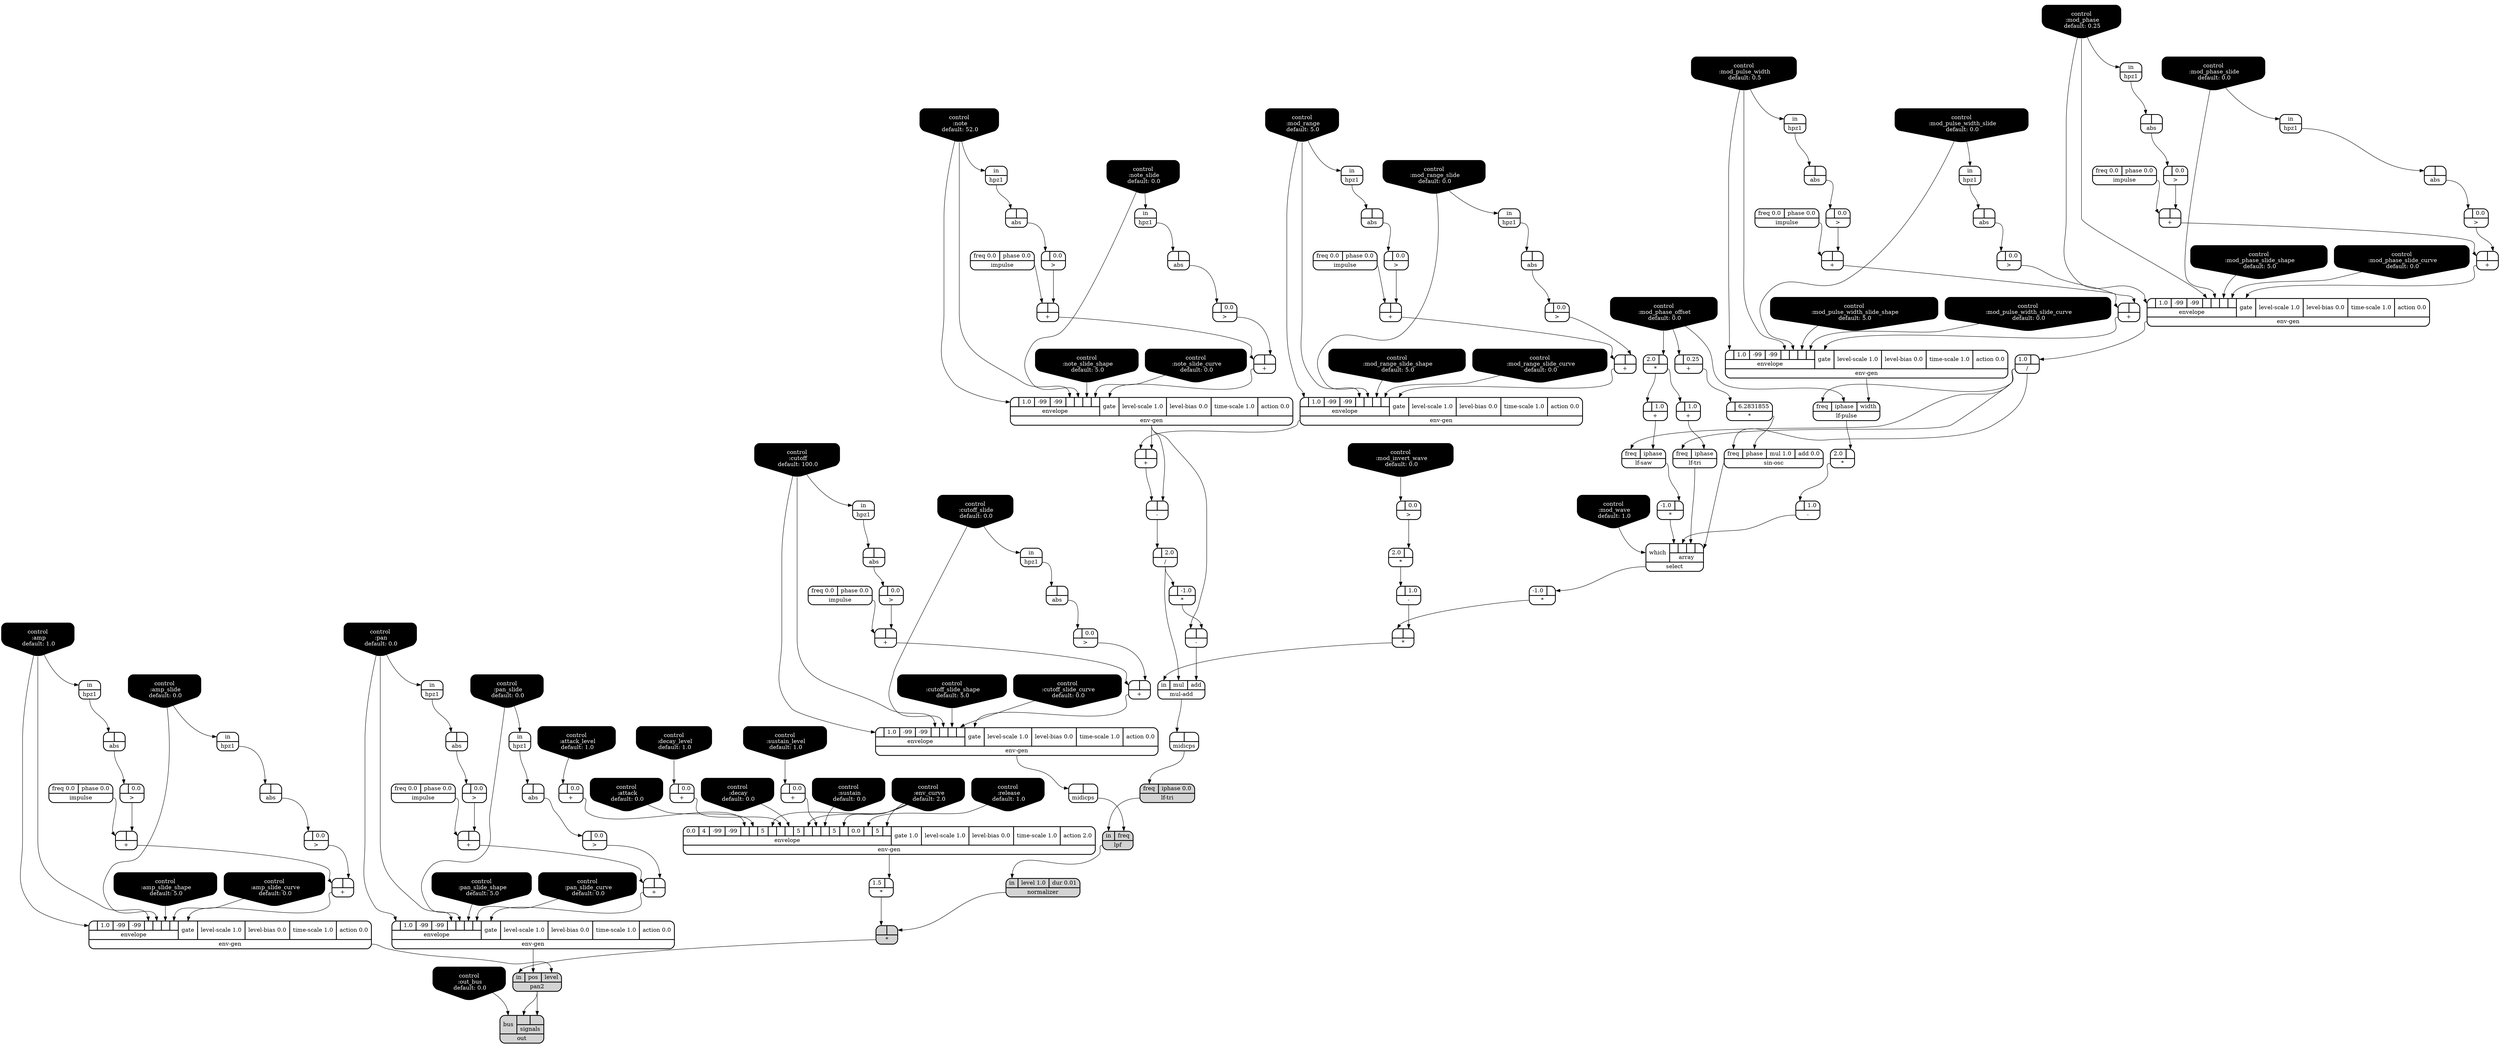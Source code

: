 digraph synthdef {
89 [label = "{{ <a> |<b> 6.2831855} |<__UG_NAME__>* }" style="bold, rounded" shape=record rankdir=LR];
106 [label = "{{ <a> |<b> -1.0} |<__UG_NAME__>* }" style="bold, rounded" shape=record rankdir=LR];
110 [label = "{{ <a> 1.5|<b> } |<__UG_NAME__>* }" style="bold, rounded" shape=record rankdir=LR];
111 [label = "{{ <a> 2.0|<b> } |<__UG_NAME__>* }" style="bold, rounded" shape=record rankdir=LR];
114 [label = "{{ <a> -1.0|<b> } |<__UG_NAME__>* }" style="bold, rounded" shape=record rankdir=LR];
121 [label = "{{ <a> 2.0|<b> } |<__UG_NAME__>* }" style="bold, rounded" shape=record rankdir=LR];
126 [label = "{{ <a> -1.0|<b> } |<__UG_NAME__>* }" style="bold, rounded" shape=record rankdir=LR];
127 [label = "{{ <a> 2.0|<b> } |<__UG_NAME__>* }" style="bold, rounded" shape=record rankdir=LR];
129 [label = "{{ <a> |<b> } |<__UG_NAME__>* }" style="bold, rounded" shape=record rankdir=LR];
136 [label = "{{ <a> |<b> } |<__UG_NAME__>* }" style="filled, bold, rounded"  shape=record rankdir=LR];
45 [label = "{{ <a> |<b> } |<__UG_NAME__>+ }" style="bold, rounded" shape=record rankdir=LR];
49 [label = "{{ <a> |<b> } |<__UG_NAME__>+ }" style="bold, rounded" shape=record rankdir=LR];
56 [label = "{{ <a> |<b> } |<__UG_NAME__>+ }" style="bold, rounded" shape=record rankdir=LR];
60 [label = "{{ <a> |<b> } |<__UG_NAME__>+ }" style="bold, rounded" shape=record rankdir=LR];
67 [label = "{{ <a> |<b> } |<__UG_NAME__>+ }" style="bold, rounded" shape=record rankdir=LR];
71 [label = "{{ <a> |<b> } |<__UG_NAME__>+ }" style="bold, rounded" shape=record rankdir=LR];
86 [label = "{{ <a> |<b> } |<__UG_NAME__>+ }" style="bold, rounded" shape=record rankdir=LR];
87 [label = "{{ <a> |<b> } |<__UG_NAME__>+ }" style="bold, rounded" shape=record rankdir=LR];
88 [label = "{{ <a> |<b> 0.25} |<__UG_NAME__>+ }" style="bold, rounded" shape=record rankdir=LR];
95 [label = "{{ <a> |<b> } |<__UG_NAME__>+ }" style="bold, rounded" shape=record rankdir=LR];
98 [label = "{{ <a> |<b> } |<__UG_NAME__>+ }" style="bold, rounded" shape=record rankdir=LR];
101 [label = "{{ <a> |<b> } |<__UG_NAME__>+ }" style="bold, rounded" shape=record rankdir=LR];
104 [label = "{{ <a> |<b> 0.0} |<__UG_NAME__>+ }" style="bold, rounded" shape=record rankdir=LR];
107 [label = "{{ <a> |<b> 0.0} |<__UG_NAME__>+ }" style="bold, rounded" shape=record rankdir=LR];
108 [label = "{{ <a> |<b> 0.0} |<__UG_NAME__>+ }" style="bold, rounded" shape=record rankdir=LR];
112 [label = "{{ <a> |<b> 1.0} |<__UG_NAME__>+ }" style="bold, rounded" shape=record rankdir=LR];
117 [label = "{{ <a> |<b> } |<__UG_NAME__>+ }" style="bold, rounded" shape=record rankdir=LR];
118 [label = "{{ <a> |<b> } |<__UG_NAME__>+ }" style="bold, rounded" shape=record rankdir=LR];
123 [label = "{{ <a> |<b> 1.0} |<__UG_NAME__>+ }" style="bold, rounded" shape=record rankdir=LR];
140 [label = "{{ <a> |<b> } |<__UG_NAME__>+ }" style="bold, rounded" shape=record rankdir=LR];
144 [label = "{{ <a> |<b> } |<__UG_NAME__>+ }" style="bold, rounded" shape=record rankdir=LR];
102 [label = "{{ <a> |<b> } |<__UG_NAME__>- }" style="bold, rounded" shape=record rankdir=LR];
122 [label = "{{ <a> |<b> 1.0} |<__UG_NAME__>- }" style="bold, rounded" shape=record rankdir=LR];
128 [label = "{{ <a> |<b> 1.0} |<__UG_NAME__>- }" style="bold, rounded" shape=record rankdir=LR];
130 [label = "{{ <a> |<b> } |<__UG_NAME__>- }" style="bold, rounded" shape=record rankdir=LR];
73 [label = "{{ <a> 1.0|<b> } |<__UG_NAME__>/ }" style="bold, rounded" shape=record rankdir=LR];
103 [label = "{{ <a> |<b> 2.0} |<__UG_NAME__>/ }" style="bold, rounded" shape=record rankdir=LR];
44 [label = "{{ <a> |<b> 0.0} |<__UG_NAME__>\> }" style="bold, rounded" shape=record rankdir=LR];
48 [label = "{{ <a> |<b> 0.0} |<__UG_NAME__>\> }" style="bold, rounded" shape=record rankdir=LR];
55 [label = "{{ <a> |<b> 0.0} |<__UG_NAME__>\> }" style="bold, rounded" shape=record rankdir=LR];
59 [label = "{{ <a> |<b> 0.0} |<__UG_NAME__>\> }" style="bold, rounded" shape=record rankdir=LR];
66 [label = "{{ <a> |<b> 0.0} |<__UG_NAME__>\> }" style="bold, rounded" shape=record rankdir=LR];
70 [label = "{{ <a> |<b> 0.0} |<__UG_NAME__>\> }" style="bold, rounded" shape=record rankdir=LR];
78 [label = "{{ <a> |<b> 0.0} |<__UG_NAME__>\> }" style="bold, rounded" shape=record rankdir=LR];
81 [label = "{{ <a> |<b> 0.0} |<__UG_NAME__>\> }" style="bold, rounded" shape=record rankdir=LR];
85 [label = "{{ <a> |<b> 0.0} |<__UG_NAME__>\> }" style="bold, rounded" shape=record rankdir=LR];
94 [label = "{{ <a> |<b> 0.0} |<__UG_NAME__>\> }" style="bold, rounded" shape=record rankdir=LR];
97 [label = "{{ <a> |<b> 0.0} |<__UG_NAME__>\> }" style="bold, rounded" shape=record rankdir=LR];
105 [label = "{{ <a> |<b> 0.0} |<__UG_NAME__>\> }" style="bold, rounded" shape=record rankdir=LR];
116 [label = "{{ <a> |<b> 0.0} |<__UG_NAME__>\> }" style="bold, rounded" shape=record rankdir=LR];
138 [label = "{{ <a> |<b> 0.0} |<__UG_NAME__>\> }" style="bold, rounded" shape=record rankdir=LR];
143 [label = "{{ <a> |<b> 0.0} |<__UG_NAME__>\> }" style="bold, rounded" shape=record rankdir=LR];
43 [label = "{{ <a> |<b> } |<__UG_NAME__>abs }" style="bold, rounded" shape=record rankdir=LR];
47 [label = "{{ <a> |<b> } |<__UG_NAME__>abs }" style="bold, rounded" shape=record rankdir=LR];
51 [label = "{{ <a> |<b> } |<__UG_NAME__>abs }" style="bold, rounded" shape=record rankdir=LR];
54 [label = "{{ <a> |<b> } |<__UG_NAME__>abs }" style="bold, rounded" shape=record rankdir=LR];
58 [label = "{{ <a> |<b> } |<__UG_NAME__>abs }" style="bold, rounded" shape=record rankdir=LR];
65 [label = "{{ <a> |<b> } |<__UG_NAME__>abs }" style="bold, rounded" shape=record rankdir=LR];
69 [label = "{{ <a> |<b> } |<__UG_NAME__>abs }" style="bold, rounded" shape=record rankdir=LR];
75 [label = "{{ <a> |<b> } |<__UG_NAME__>abs }" style="bold, rounded" shape=record rankdir=LR];
77 [label = "{{ <a> |<b> } |<__UG_NAME__>abs }" style="bold, rounded" shape=record rankdir=LR];
80 [label = "{{ <a> |<b> } |<__UG_NAME__>abs }" style="bold, rounded" shape=record rankdir=LR];
84 [label = "{{ <a> |<b> } |<__UG_NAME__>abs }" style="bold, rounded" shape=record rankdir=LR];
93 [label = "{{ <a> |<b> } |<__UG_NAME__>abs }" style="bold, rounded" shape=record rankdir=LR];
96 [label = "{{ <a> |<b> } |<__UG_NAME__>abs }" style="bold, rounded" shape=record rankdir=LR];
142 [label = "{{ <a> |<b> } |<__UG_NAME__>abs }" style="bold, rounded" shape=record rankdir=LR];
0 [label = "control
 :note
 default: 52.0" shape=invhouse style="rounded, filled, bold" fillcolor=black fontcolor=white ]; 
1 [label = "control
 :note_slide
 default: 0.0" shape=invhouse style="rounded, filled, bold" fillcolor=black fontcolor=white ]; 
2 [label = "control
 :note_slide_shape
 default: 5.0" shape=invhouse style="rounded, filled, bold" fillcolor=black fontcolor=white ]; 
3 [label = "control
 :note_slide_curve
 default: 0.0" shape=invhouse style="rounded, filled, bold" fillcolor=black fontcolor=white ]; 
4 [label = "control
 :amp
 default: 1.0" shape=invhouse style="rounded, filled, bold" fillcolor=black fontcolor=white ]; 
5 [label = "control
 :amp_slide
 default: 0.0" shape=invhouse style="rounded, filled, bold" fillcolor=black fontcolor=white ]; 
6 [label = "control
 :amp_slide_shape
 default: 5.0" shape=invhouse style="rounded, filled, bold" fillcolor=black fontcolor=white ]; 
7 [label = "control
 :amp_slide_curve
 default: 0.0" shape=invhouse style="rounded, filled, bold" fillcolor=black fontcolor=white ]; 
8 [label = "control
 :pan
 default: 0.0" shape=invhouse style="rounded, filled, bold" fillcolor=black fontcolor=white ]; 
9 [label = "control
 :pan_slide
 default: 0.0" shape=invhouse style="rounded, filled, bold" fillcolor=black fontcolor=white ]; 
10 [label = "control
 :pan_slide_shape
 default: 5.0" shape=invhouse style="rounded, filled, bold" fillcolor=black fontcolor=white ]; 
11 [label = "control
 :pan_slide_curve
 default: 0.0" shape=invhouse style="rounded, filled, bold" fillcolor=black fontcolor=white ]; 
12 [label = "control
 :attack
 default: 0.0" shape=invhouse style="rounded, filled, bold" fillcolor=black fontcolor=white ]; 
13 [label = "control
 :decay
 default: 0.0" shape=invhouse style="rounded, filled, bold" fillcolor=black fontcolor=white ]; 
14 [label = "control
 :sustain
 default: 0.0" shape=invhouse style="rounded, filled, bold" fillcolor=black fontcolor=white ]; 
15 [label = "control
 :release
 default: 1.0" shape=invhouse style="rounded, filled, bold" fillcolor=black fontcolor=white ]; 
16 [label = "control
 :attack_level
 default: 1.0" shape=invhouse style="rounded, filled, bold" fillcolor=black fontcolor=white ]; 
17 [label = "control
 :decay_level
 default: 1.0" shape=invhouse style="rounded, filled, bold" fillcolor=black fontcolor=white ]; 
18 [label = "control
 :sustain_level
 default: 1.0" shape=invhouse style="rounded, filled, bold" fillcolor=black fontcolor=white ]; 
19 [label = "control
 :env_curve
 default: 2.0" shape=invhouse style="rounded, filled, bold" fillcolor=black fontcolor=white ]; 
20 [label = "control
 :cutoff
 default: 100.0" shape=invhouse style="rounded, filled, bold" fillcolor=black fontcolor=white ]; 
21 [label = "control
 :cutoff_slide
 default: 0.0" shape=invhouse style="rounded, filled, bold" fillcolor=black fontcolor=white ]; 
22 [label = "control
 :cutoff_slide_shape
 default: 5.0" shape=invhouse style="rounded, filled, bold" fillcolor=black fontcolor=white ]; 
23 [label = "control
 :cutoff_slide_curve
 default: 0.0" shape=invhouse style="rounded, filled, bold" fillcolor=black fontcolor=white ]; 
24 [label = "control
 :mod_phase
 default: 0.25" shape=invhouse style="rounded, filled, bold" fillcolor=black fontcolor=white ]; 
25 [label = "control
 :mod_phase_slide
 default: 0.0" shape=invhouse style="rounded, filled, bold" fillcolor=black fontcolor=white ]; 
26 [label = "control
 :mod_phase_slide_shape
 default: 5.0" shape=invhouse style="rounded, filled, bold" fillcolor=black fontcolor=white ]; 
27 [label = "control
 :mod_phase_slide_curve
 default: 0.0" shape=invhouse style="rounded, filled, bold" fillcolor=black fontcolor=white ]; 
28 [label = "control
 :mod_range
 default: 5.0" shape=invhouse style="rounded, filled, bold" fillcolor=black fontcolor=white ]; 
29 [label = "control
 :mod_range_slide
 default: 0.0" shape=invhouse style="rounded, filled, bold" fillcolor=black fontcolor=white ]; 
30 [label = "control
 :mod_range_slide_shape
 default: 5.0" shape=invhouse style="rounded, filled, bold" fillcolor=black fontcolor=white ]; 
31 [label = "control
 :mod_range_slide_curve
 default: 0.0" shape=invhouse style="rounded, filled, bold" fillcolor=black fontcolor=white ]; 
32 [label = "control
 :mod_pulse_width
 default: 0.5" shape=invhouse style="rounded, filled, bold" fillcolor=black fontcolor=white ]; 
33 [label = "control
 :mod_pulse_width_slide
 default: 0.0" shape=invhouse style="rounded, filled, bold" fillcolor=black fontcolor=white ]; 
34 [label = "control
 :mod_pulse_width_slide_shape
 default: 5.0" shape=invhouse style="rounded, filled, bold" fillcolor=black fontcolor=white ]; 
35 [label = "control
 :mod_pulse_width_slide_curve
 default: 0.0" shape=invhouse style="rounded, filled, bold" fillcolor=black fontcolor=white ]; 
36 [label = "control
 :mod_phase_offset
 default: 0.0" shape=invhouse style="rounded, filled, bold" fillcolor=black fontcolor=white ]; 
37 [label = "control
 :mod_wave
 default: 1.0" shape=invhouse style="rounded, filled, bold" fillcolor=black fontcolor=white ]; 
38 [label = "control
 :mod_invert_wave
 default: 0.0" shape=invhouse style="rounded, filled, bold" fillcolor=black fontcolor=white ]; 
39 [label = "control
 :out_bus
 default: 0.0" shape=invhouse style="rounded, filled, bold" fillcolor=black fontcolor=white ]; 
61 [label = "{{ {{<envelope___control___0>|1.0|-99|-99|<envelope___control___4>|<envelope___control___5>|<envelope___control___6>|<envelope___control___7>}|envelope}|<gate> gate|<level____scale> level-scale 1.0|<level____bias> level-bias 0.0|<time____scale> time-scale 1.0|<action> action 0.0} |<__UG_NAME__>env-gen }" style="bold, rounded" shape=record rankdir=LR];
72 [label = "{{ {{<envelope___control___0>|1.0|-99|-99|<envelope___control___4>|<envelope___control___5>|<envelope___control___6>|<envelope___control___7>}|envelope}|<gate> gate|<level____scale> level-scale 1.0|<level____bias> level-bias 0.0|<time____scale> time-scale 1.0|<action> action 0.0} |<__UG_NAME__>env-gen }" style="bold, rounded" shape=record rankdir=LR];
99 [label = "{{ {{<envelope___control___0>|1.0|-99|-99|<envelope___control___4>|<envelope___control___5>|<envelope___control___6>|<envelope___control___7>}|envelope}|<gate> gate|<level____scale> level-scale 1.0|<level____bias> level-bias 0.0|<time____scale> time-scale 1.0|<action> action 0.0} |<__UG_NAME__>env-gen }" style="bold, rounded" shape=record rankdir=LR];
100 [label = "{{ {{<envelope___control___0>|1.0|-99|-99|<envelope___control___4>|<envelope___control___5>|<envelope___control___6>|<envelope___control___7>}|envelope}|<gate> gate|<level____scale> level-scale 1.0|<level____bias> level-bias 0.0|<time____scale> time-scale 1.0|<action> action 0.0} |<__UG_NAME__>env-gen }" style="bold, rounded" shape=record rankdir=LR];
109 [label = "{{ {{0.0|4|-99|-99|<envelope___binary____op____u____gen___4>|<envelope___control___5>|5|<envelope___control___7>|<envelope___binary____op____u____gen___8>|<envelope___control___9>|5|<envelope___control___11>|<envelope___binary____op____u____gen___12>|<envelope___control___13>|5|<envelope___control___15>|0.0|<envelope___control___17>|5|<envelope___control___19>}|envelope}|<gate> gate 1.0|<level____scale> level-scale 1.0|<level____bias> level-bias 0.0|<time____scale> time-scale 1.0|<action> action 2.0} |<__UG_NAME__>env-gen }" style="bold, rounded" shape=record rankdir=LR];
119 [label = "{{ {{<envelope___control___0>|1.0|-99|-99|<envelope___control___4>|<envelope___control___5>|<envelope___control___6>|<envelope___control___7>}|envelope}|<gate> gate|<level____scale> level-scale 1.0|<level____bias> level-bias 0.0|<time____scale> time-scale 1.0|<action> action 0.0} |<__UG_NAME__>env-gen }" style="bold, rounded" shape=record rankdir=LR];
137 [label = "{{ {{<envelope___control___0>|1.0|-99|-99|<envelope___control___4>|<envelope___control___5>|<envelope___control___6>|<envelope___control___7>}|envelope}|<gate> gate|<level____scale> level-scale 1.0|<level____bias> level-bias 0.0|<time____scale> time-scale 1.0|<action> action 0.0} |<__UG_NAME__>env-gen }" style="bold, rounded" shape=record rankdir=LR];
145 [label = "{{ {{<envelope___control___0>|1.0|-99|-99|<envelope___control___4>|<envelope___control___5>|<envelope___control___6>|<envelope___control___7>}|envelope}|<gate> gate|<level____scale> level-scale 1.0|<level____bias> level-bias 0.0|<time____scale> time-scale 1.0|<action> action 0.0} |<__UG_NAME__>env-gen }" style="bold, rounded" shape=record rankdir=LR];
40 [label = "{{ <in> in} |<__UG_NAME__>hpz1 }" style="bold, rounded" shape=record rankdir=LR];
42 [label = "{{ <in> in} |<__UG_NAME__>hpz1 }" style="bold, rounded" shape=record rankdir=LR];
46 [label = "{{ <in> in} |<__UG_NAME__>hpz1 }" style="bold, rounded" shape=record rankdir=LR];
50 [label = "{{ <in> in} |<__UG_NAME__>hpz1 }" style="bold, rounded" shape=record rankdir=LR];
53 [label = "{{ <in> in} |<__UG_NAME__>hpz1 }" style="bold, rounded" shape=record rankdir=LR];
57 [label = "{{ <in> in} |<__UG_NAME__>hpz1 }" style="bold, rounded" shape=record rankdir=LR];
64 [label = "{{ <in> in} |<__UG_NAME__>hpz1 }" style="bold, rounded" shape=record rankdir=LR];
68 [label = "{{ <in> in} |<__UG_NAME__>hpz1 }" style="bold, rounded" shape=record rankdir=LR];
74 [label = "{{ <in> in} |<__UG_NAME__>hpz1 }" style="bold, rounded" shape=record rankdir=LR];
76 [label = "{{ <in> in} |<__UG_NAME__>hpz1 }" style="bold, rounded" shape=record rankdir=LR];
79 [label = "{{ <in> in} |<__UG_NAME__>hpz1 }" style="bold, rounded" shape=record rankdir=LR];
83 [label = "{{ <in> in} |<__UG_NAME__>hpz1 }" style="bold, rounded" shape=record rankdir=LR];
92 [label = "{{ <in> in} |<__UG_NAME__>hpz1 }" style="bold, rounded" shape=record rankdir=LR];
141 [label = "{{ <in> in} |<__UG_NAME__>hpz1 }" style="bold, rounded" shape=record rankdir=LR];
41 [label = "{{ <freq> freq 0.0|<phase> phase 0.0} |<__UG_NAME__>impulse }" style="bold, rounded" shape=record rankdir=LR];
52 [label = "{{ <freq> freq 0.0|<phase> phase 0.0} |<__UG_NAME__>impulse }" style="bold, rounded" shape=record rankdir=LR];
63 [label = "{{ <freq> freq 0.0|<phase> phase 0.0} |<__UG_NAME__>impulse }" style="bold, rounded" shape=record rankdir=LR];
82 [label = "{{ <freq> freq 0.0|<phase> phase 0.0} |<__UG_NAME__>impulse }" style="bold, rounded" shape=record rankdir=LR];
91 [label = "{{ <freq> freq 0.0|<phase> phase 0.0} |<__UG_NAME__>impulse }" style="bold, rounded" shape=record rankdir=LR];
115 [label = "{{ <freq> freq 0.0|<phase> phase 0.0} |<__UG_NAME__>impulse }" style="bold, rounded" shape=record rankdir=LR];
139 [label = "{{ <freq> freq 0.0|<phase> phase 0.0} |<__UG_NAME__>impulse }" style="bold, rounded" shape=record rankdir=LR];
120 [label = "{{ <freq> freq|<iphase> iphase|<width> width} |<__UG_NAME__>lf-pulse }" style="bold, rounded" shape=record rankdir=LR];
113 [label = "{{ <freq> freq|<iphase> iphase} |<__UG_NAME__>lf-saw }" style="bold, rounded" shape=record rankdir=LR];
124 [label = "{{ <freq> freq|<iphase> iphase} |<__UG_NAME__>lf-tri }" style="bold, rounded" shape=record rankdir=LR];
133 [label = "{{ <freq> freq|<iphase> iphase 0.0} |<__UG_NAME__>lf-tri }" style="filled, bold, rounded"  shape=record rankdir=LR];
134 [label = "{{ <in> in|<freq> freq} |<__UG_NAME__>lpf }" style="filled, bold, rounded"  shape=record rankdir=LR];
62 [label = "{{ <a> |<b> } |<__UG_NAME__>midicps }" style="bold, rounded" shape=record rankdir=LR];
132 [label = "{{ <a> |<b> } |<__UG_NAME__>midicps }" style="bold, rounded" shape=record rankdir=LR];
131 [label = "{{ <in> in|<mul> mul|<add> add} |<__UG_NAME__>mul-add }" style="bold, rounded" shape=record rankdir=LR];
135 [label = "{{ <in> in|<level> level 1.0|<dur> dur 0.01} |<__UG_NAME__>normalizer }" style="filled, bold, rounded"  shape=record rankdir=LR];
147 [label = "{{ <bus> bus|{{<signals___pan2___0>|<signals___pan2___1>}|signals}} |<__UG_NAME__>out }" style="filled, bold, rounded"  shape=record rankdir=LR];
146 [label = "{{ <in> in|<pos> pos|<level> level} |<__UG_NAME__>pan2 }" style="filled, bold, rounded"  shape=record rankdir=LR];
125 [label = "{{ <which> which|{{<array___binary____op____u____gen___0>|<array___binary____op____u____gen___1>|<array___lf____tri___2>|<array___sin____osc___3>}|array}} |<__UG_NAME__>select }" style="bold, rounded" shape=record rankdir=LR];
90 [label = "{{ <freq> freq|<phase> phase|<mul> mul 1.0|<add> add 0.0} |<__UG_NAME__>sin-osc }" style="bold, rounded" shape=record rankdir=LR];

88:__UG_NAME__ -> 89:a ;
103:__UG_NAME__ -> 106:a ;
109:__UG_NAME__ -> 110:b ;
36:__UG_NAME__ -> 111:b ;
113:__UG_NAME__ -> 114:b ;
120:__UG_NAME__ -> 121:b ;
125:__UG_NAME__ -> 126:b ;
105:__UG_NAME__ -> 127:b ;
128:__UG_NAME__ -> 129:b ;
126:__UG_NAME__ -> 129:a ;
135:__UG_NAME__ -> 136:b ;
110:__UG_NAME__ -> 136:a ;
44:__UG_NAME__ -> 45:b ;
41:__UG_NAME__ -> 45:a ;
48:__UG_NAME__ -> 49:b ;
45:__UG_NAME__ -> 49:a ;
55:__UG_NAME__ -> 56:b ;
52:__UG_NAME__ -> 56:a ;
59:__UG_NAME__ -> 60:b ;
56:__UG_NAME__ -> 60:a ;
66:__UG_NAME__ -> 67:b ;
63:__UG_NAME__ -> 67:a ;
70:__UG_NAME__ -> 71:b ;
67:__UG_NAME__ -> 71:a ;
85:__UG_NAME__ -> 86:b ;
82:__UG_NAME__ -> 86:a ;
81:__UG_NAME__ -> 87:b ;
86:__UG_NAME__ -> 87:a ;
36:__UG_NAME__ -> 88:a ;
94:__UG_NAME__ -> 95:b ;
91:__UG_NAME__ -> 95:a ;
97:__UG_NAME__ -> 98:b ;
95:__UG_NAME__ -> 98:a ;
99:__UG_NAME__ -> 101:b ;
100:__UG_NAME__ -> 101:a ;
16:__UG_NAME__ -> 104:a ;
17:__UG_NAME__ -> 107:a ;
18:__UG_NAME__ -> 108:a ;
111:__UG_NAME__ -> 112:a ;
116:__UG_NAME__ -> 117:b ;
115:__UG_NAME__ -> 117:a ;
78:__UG_NAME__ -> 118:b ;
117:__UG_NAME__ -> 118:a ;
111:__UG_NAME__ -> 123:a ;
138:__UG_NAME__ -> 140:b ;
139:__UG_NAME__ -> 140:a ;
143:__UG_NAME__ -> 144:b ;
140:__UG_NAME__ -> 144:a ;
99:__UG_NAME__ -> 102:b ;
101:__UG_NAME__ -> 102:a ;
121:__UG_NAME__ -> 122:a ;
127:__UG_NAME__ -> 128:a ;
106:__UG_NAME__ -> 130:b ;
99:__UG_NAME__ -> 130:a ;
72:__UG_NAME__ -> 73:b ;
102:__UG_NAME__ -> 103:a ;
43:__UG_NAME__ -> 44:a ;
47:__UG_NAME__ -> 48:a ;
54:__UG_NAME__ -> 55:a ;
58:__UG_NAME__ -> 59:a ;
65:__UG_NAME__ -> 66:a ;
69:__UG_NAME__ -> 70:a ;
77:__UG_NAME__ -> 78:a ;
80:__UG_NAME__ -> 81:a ;
84:__UG_NAME__ -> 85:a ;
93:__UG_NAME__ -> 94:a ;
96:__UG_NAME__ -> 97:a ;
38:__UG_NAME__ -> 105:a ;
75:__UG_NAME__ -> 116:a ;
51:__UG_NAME__ -> 138:a ;
142:__UG_NAME__ -> 143:a ;
42:__UG_NAME__ -> 43:a ;
46:__UG_NAME__ -> 47:a ;
50:__UG_NAME__ -> 51:a ;
53:__UG_NAME__ -> 54:a ;
57:__UG_NAME__ -> 58:a ;
64:__UG_NAME__ -> 65:a ;
68:__UG_NAME__ -> 69:a ;
74:__UG_NAME__ -> 75:a ;
76:__UG_NAME__ -> 77:a ;
79:__UG_NAME__ -> 80:a ;
83:__UG_NAME__ -> 84:a ;
92:__UG_NAME__ -> 93:a ;
40:__UG_NAME__ -> 96:a ;
141:__UG_NAME__ -> 142:a ;
60:__UG_NAME__ -> 61:gate ;
20:__UG_NAME__ -> 61:envelope___control___0 ;
20:__UG_NAME__ -> 61:envelope___control___4 ;
21:__UG_NAME__ -> 61:envelope___control___5 ;
22:__UG_NAME__ -> 61:envelope___control___6 ;
23:__UG_NAME__ -> 61:envelope___control___7 ;
71:__UG_NAME__ -> 72:gate ;
24:__UG_NAME__ -> 72:envelope___control___0 ;
24:__UG_NAME__ -> 72:envelope___control___4 ;
25:__UG_NAME__ -> 72:envelope___control___5 ;
26:__UG_NAME__ -> 72:envelope___control___6 ;
27:__UG_NAME__ -> 72:envelope___control___7 ;
98:__UG_NAME__ -> 99:gate ;
0:__UG_NAME__ -> 99:envelope___control___0 ;
0:__UG_NAME__ -> 99:envelope___control___4 ;
1:__UG_NAME__ -> 99:envelope___control___5 ;
2:__UG_NAME__ -> 99:envelope___control___6 ;
3:__UG_NAME__ -> 99:envelope___control___7 ;
87:__UG_NAME__ -> 100:gate ;
28:__UG_NAME__ -> 100:envelope___control___0 ;
28:__UG_NAME__ -> 100:envelope___control___4 ;
29:__UG_NAME__ -> 100:envelope___control___5 ;
30:__UG_NAME__ -> 100:envelope___control___6 ;
31:__UG_NAME__ -> 100:envelope___control___7 ;
104:__UG_NAME__ -> 109:envelope___binary____op____u____gen___4 ;
12:__UG_NAME__ -> 109:envelope___control___5 ;
19:__UG_NAME__ -> 109:envelope___control___7 ;
107:__UG_NAME__ -> 109:envelope___binary____op____u____gen___8 ;
13:__UG_NAME__ -> 109:envelope___control___9 ;
19:__UG_NAME__ -> 109:envelope___control___11 ;
108:__UG_NAME__ -> 109:envelope___binary____op____u____gen___12 ;
14:__UG_NAME__ -> 109:envelope___control___13 ;
19:__UG_NAME__ -> 109:envelope___control___15 ;
15:__UG_NAME__ -> 109:envelope___control___17 ;
19:__UG_NAME__ -> 109:envelope___control___19 ;
118:__UG_NAME__ -> 119:gate ;
32:__UG_NAME__ -> 119:envelope___control___0 ;
32:__UG_NAME__ -> 119:envelope___control___4 ;
33:__UG_NAME__ -> 119:envelope___control___5 ;
34:__UG_NAME__ -> 119:envelope___control___6 ;
35:__UG_NAME__ -> 119:envelope___control___7 ;
49:__UG_NAME__ -> 137:gate ;
4:__UG_NAME__ -> 137:envelope___control___0 ;
4:__UG_NAME__ -> 137:envelope___control___4 ;
5:__UG_NAME__ -> 137:envelope___control___5 ;
6:__UG_NAME__ -> 137:envelope___control___6 ;
7:__UG_NAME__ -> 137:envelope___control___7 ;
144:__UG_NAME__ -> 145:gate ;
8:__UG_NAME__ -> 145:envelope___control___0 ;
8:__UG_NAME__ -> 145:envelope___control___4 ;
9:__UG_NAME__ -> 145:envelope___control___5 ;
10:__UG_NAME__ -> 145:envelope___control___6 ;
11:__UG_NAME__ -> 145:envelope___control___7 ;
1:__UG_NAME__ -> 40:in ;
4:__UG_NAME__ -> 42:in ;
5:__UG_NAME__ -> 46:in ;
8:__UG_NAME__ -> 50:in ;
20:__UG_NAME__ -> 53:in ;
21:__UG_NAME__ -> 57:in ;
24:__UG_NAME__ -> 64:in ;
25:__UG_NAME__ -> 68:in ;
32:__UG_NAME__ -> 74:in ;
33:__UG_NAME__ -> 76:in ;
29:__UG_NAME__ -> 79:in ;
28:__UG_NAME__ -> 83:in ;
0:__UG_NAME__ -> 92:in ;
9:__UG_NAME__ -> 141:in ;
119:__UG_NAME__ -> 120:width ;
36:__UG_NAME__ -> 120:iphase ;
73:__UG_NAME__ -> 120:freq ;
112:__UG_NAME__ -> 113:iphase ;
73:__UG_NAME__ -> 113:freq ;
123:__UG_NAME__ -> 124:iphase ;
73:__UG_NAME__ -> 124:freq ;
132:__UG_NAME__ -> 133:freq ;
62:__UG_NAME__ -> 134:freq ;
133:__UG_NAME__ -> 134:in ;
61:__UG_NAME__ -> 62:a ;
131:__UG_NAME__ -> 132:a ;
130:__UG_NAME__ -> 131:add ;
103:__UG_NAME__ -> 131:mul ;
129:__UG_NAME__ -> 131:in ;
134:__UG_NAME__ -> 135:in ;
146:__UG_NAME__ -> 147:signals___pan2___0 ;
146:__UG_NAME__ -> 147:signals___pan2___1 ;
39:__UG_NAME__ -> 147:bus ;
137:__UG_NAME__ -> 146:level ;
145:__UG_NAME__ -> 146:pos ;
136:__UG_NAME__ -> 146:in ;
114:__UG_NAME__ -> 125:array___binary____op____u____gen___0 ;
122:__UG_NAME__ -> 125:array___binary____op____u____gen___1 ;
124:__UG_NAME__ -> 125:array___lf____tri___2 ;
90:__UG_NAME__ -> 125:array___sin____osc___3 ;
37:__UG_NAME__ -> 125:which ;
89:__UG_NAME__ -> 90:phase ;
73:__UG_NAME__ -> 90:freq ;

}